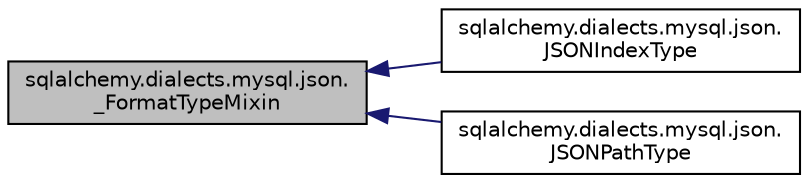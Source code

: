 digraph "sqlalchemy.dialects.mysql.json._FormatTypeMixin"
{
 // LATEX_PDF_SIZE
  edge [fontname="Helvetica",fontsize="10",labelfontname="Helvetica",labelfontsize="10"];
  node [fontname="Helvetica",fontsize="10",shape=record];
  rankdir="LR";
  Node1 [label="sqlalchemy.dialects.mysql.json.\l_FormatTypeMixin",height=0.2,width=0.4,color="black", fillcolor="grey75", style="filled", fontcolor="black",tooltip=" "];
  Node1 -> Node2 [dir="back",color="midnightblue",fontsize="10",style="solid",fontname="Helvetica"];
  Node2 [label="sqlalchemy.dialects.mysql.json.\lJSONIndexType",height=0.2,width=0.4,color="black", fillcolor="white", style="filled",URL="$classsqlalchemy_1_1dialects_1_1mysql_1_1json_1_1JSONIndexType.html",tooltip=" "];
  Node1 -> Node3 [dir="back",color="midnightblue",fontsize="10",style="solid",fontname="Helvetica"];
  Node3 [label="sqlalchemy.dialects.mysql.json.\lJSONPathType",height=0.2,width=0.4,color="black", fillcolor="white", style="filled",URL="$classsqlalchemy_1_1dialects_1_1mysql_1_1json_1_1JSONPathType.html",tooltip=" "];
}
